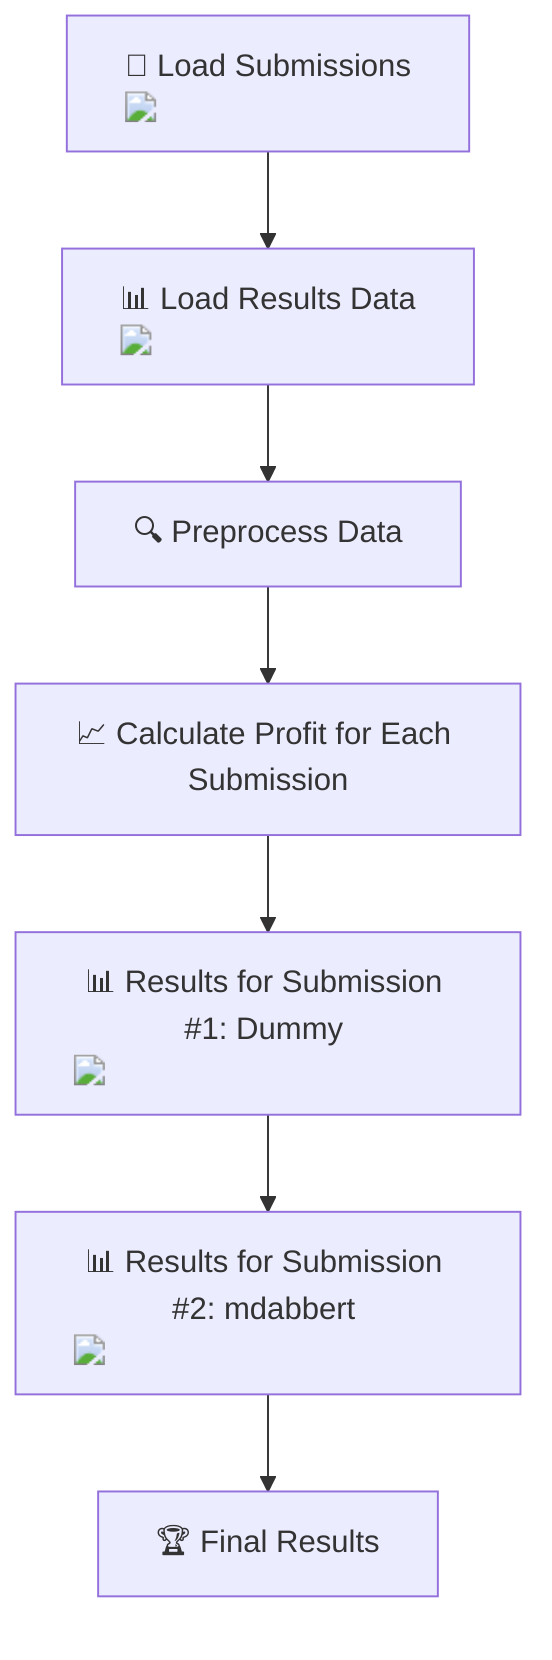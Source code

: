 flowchart TD
    A["📂 Load Submissions <img src='icons/file.svg' />"] --> B["📊 Load Results Data <img src='icons/file.svg' />"]
    B --> C["🔍 Preprocess Data"]
    C --> D["📈 Calculate Profit for Each Submission"]
    D --> E["📊 Results for Submission #1: Dummy <img src='dummy_plots/barplot_template.svg'/>"]
    E --> F["📊 Results for Submission #2: mdabbert <img src='dummy_plots/barplot_template.svg'/>"]
    F --> G["🏆 Final Results"]